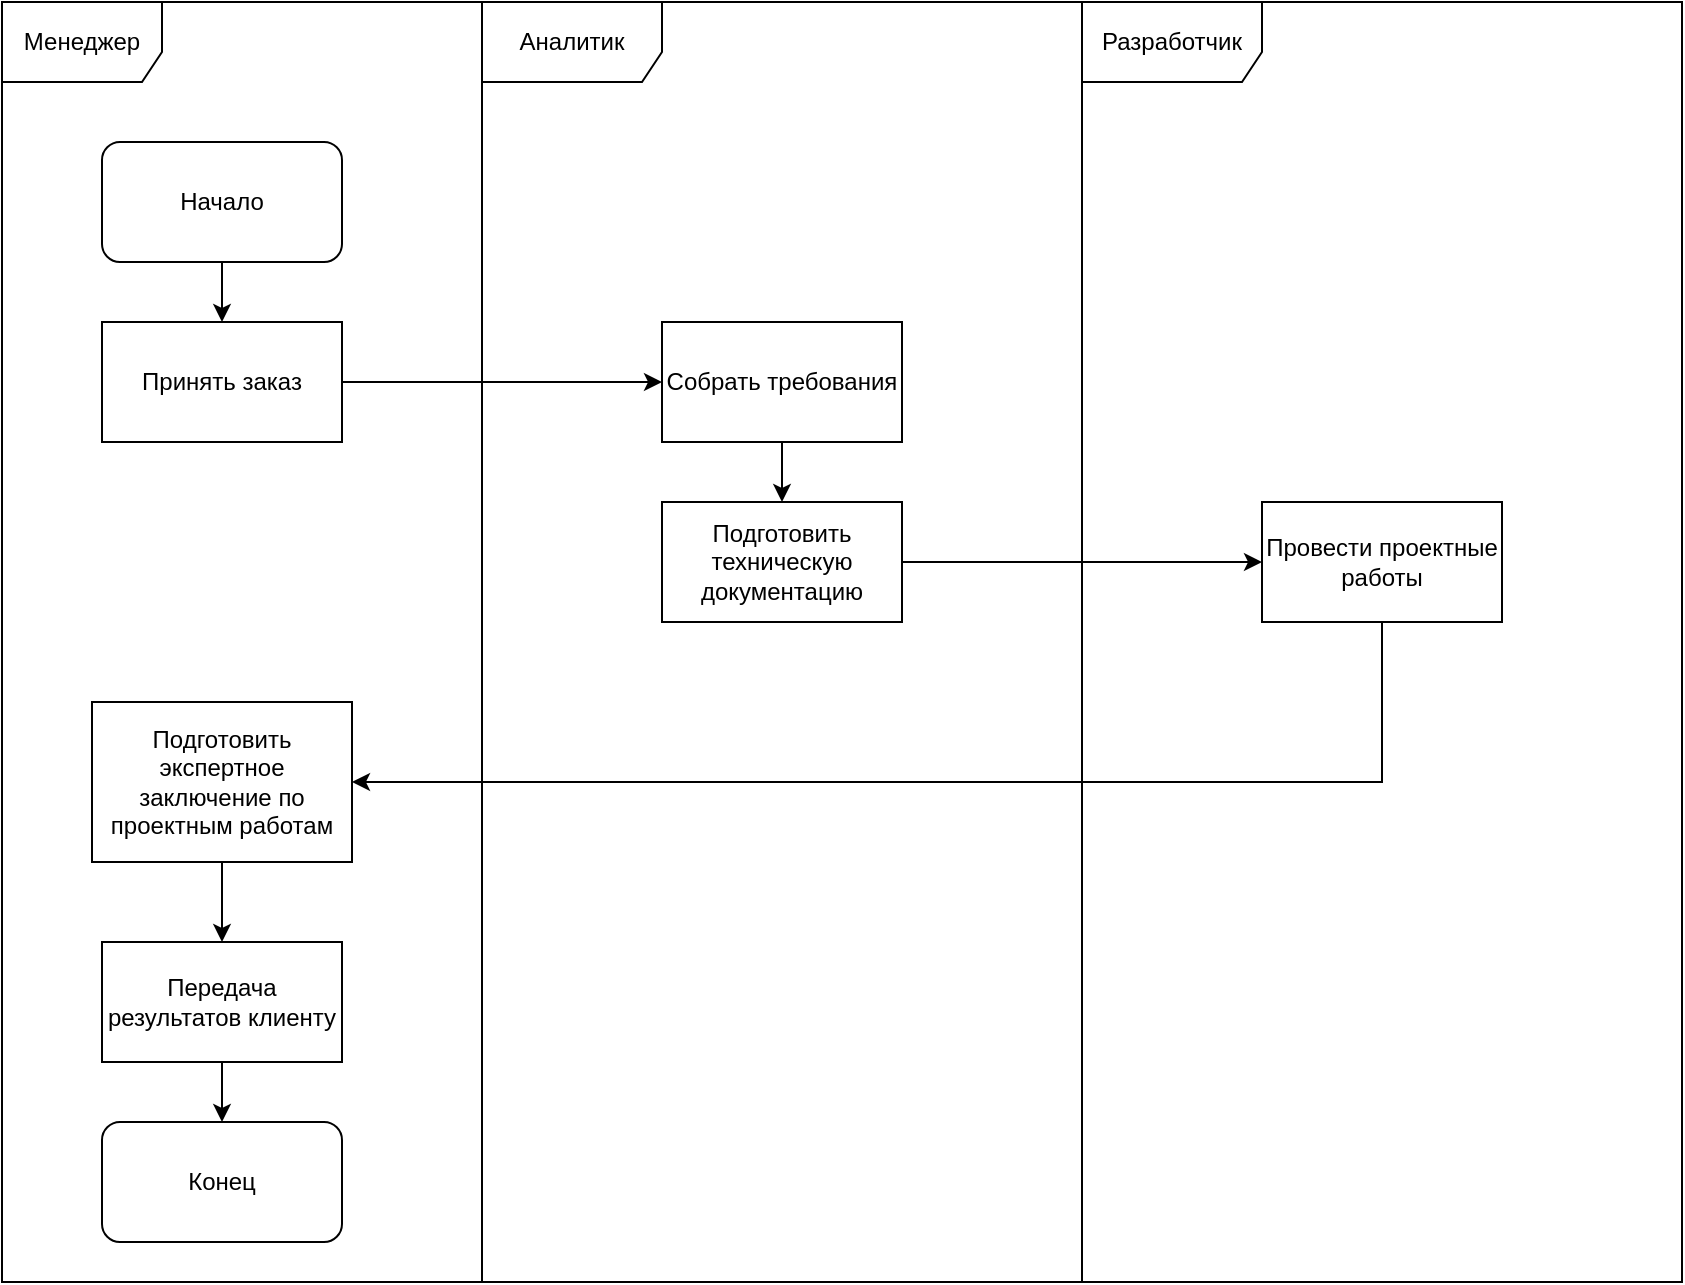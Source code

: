 <mxfile version="25.0.3" pages="4">
  <diagram id="4kocUjC3gK7QqpcRYJy3" name="Страница — 1">
    <mxGraphModel dx="1235" dy="667" grid="1" gridSize="10" guides="1" tooltips="1" connect="1" arrows="1" fold="1" page="1" pageScale="1" pageWidth="827" pageHeight="1169" math="0" shadow="0">
      <root>
        <mxCell id="0" />
        <mxCell id="1" parent="0" />
        <mxCell id="Qo8AyArdXjAKsg8u50yR-82" value="Менеджер" style="shape=umlFrame;whiteSpace=wrap;html=1;pointerEvents=0;width=80;height=40;" vertex="1" parent="1">
          <mxGeometry x="40" y="40" width="240" height="640" as="geometry" />
        </mxCell>
        <mxCell id="Qo8AyArdXjAKsg8u50yR-83" value="Аналитик" style="shape=umlFrame;whiteSpace=wrap;html=1;pointerEvents=0;width=90;height=40;" vertex="1" parent="1">
          <mxGeometry x="280" y="40" width="300" height="640" as="geometry" />
        </mxCell>
        <mxCell id="bPKFqzvQ_HC0a687DSSv-1" style="edgeStyle=orthogonalEdgeStyle;rounded=0;orthogonalLoop=1;jettySize=auto;html=1;entryX=0.5;entryY=0;entryDx=0;entryDy=0;" edge="1" parent="1" source="Qo8AyArdXjAKsg8u50yR-84" target="Qo8AyArdXjAKsg8u50yR-86">
          <mxGeometry relative="1" as="geometry" />
        </mxCell>
        <mxCell id="Qo8AyArdXjAKsg8u50yR-84" value="Начало" style="rounded=1;whiteSpace=wrap;html=1;" vertex="1" parent="1">
          <mxGeometry x="90" y="110" width="120" height="60" as="geometry" />
        </mxCell>
        <mxCell id="bPKFqzvQ_HC0a687DSSv-2" style="edgeStyle=orthogonalEdgeStyle;rounded=0;orthogonalLoop=1;jettySize=auto;html=1;entryX=0;entryY=0.5;entryDx=0;entryDy=0;" edge="1" parent="1" source="Qo8AyArdXjAKsg8u50yR-86" target="Qo8AyArdXjAKsg8u50yR-87">
          <mxGeometry relative="1" as="geometry" />
        </mxCell>
        <mxCell id="Qo8AyArdXjAKsg8u50yR-86" value="Принять заказ" style="rounded=0;whiteSpace=wrap;html=1;" vertex="1" parent="1">
          <mxGeometry x="90" y="200" width="120" height="60" as="geometry" />
        </mxCell>
        <mxCell id="bPKFqzvQ_HC0a687DSSv-3" style="edgeStyle=orthogonalEdgeStyle;rounded=0;orthogonalLoop=1;jettySize=auto;html=1;entryX=0.5;entryY=0;entryDx=0;entryDy=0;" edge="1" parent="1" source="Qo8AyArdXjAKsg8u50yR-87" target="Qo8AyArdXjAKsg8u50yR-91">
          <mxGeometry relative="1" as="geometry" />
        </mxCell>
        <mxCell id="Qo8AyArdXjAKsg8u50yR-87" value="Собрать требования" style="rounded=0;whiteSpace=wrap;html=1;" vertex="1" parent="1">
          <mxGeometry x="370" y="200" width="120" height="60" as="geometry" />
        </mxCell>
        <mxCell id="Qo8AyArdXjAKsg8u50yR-88" value="Разработчик" style="shape=umlFrame;whiteSpace=wrap;html=1;pointerEvents=0;width=90;height=40;" vertex="1" parent="1">
          <mxGeometry x="580" y="40" width="300" height="640" as="geometry" />
        </mxCell>
        <mxCell id="bPKFqzvQ_HC0a687DSSv-4" style="edgeStyle=orthogonalEdgeStyle;rounded=0;orthogonalLoop=1;jettySize=auto;html=1;entryX=0;entryY=0.5;entryDx=0;entryDy=0;" edge="1" parent="1" source="Qo8AyArdXjAKsg8u50yR-91" target="Qo8AyArdXjAKsg8u50yR-92">
          <mxGeometry relative="1" as="geometry" />
        </mxCell>
        <mxCell id="Qo8AyArdXjAKsg8u50yR-91" value="Подготовить техническую документацию" style="rounded=0;whiteSpace=wrap;html=1;" vertex="1" parent="1">
          <mxGeometry x="370" y="290" width="120" height="60" as="geometry" />
        </mxCell>
        <mxCell id="Qo8AyArdXjAKsg8u50yR-94" style="edgeStyle=orthogonalEdgeStyle;rounded=0;orthogonalLoop=1;jettySize=auto;html=1;entryX=1;entryY=0.5;entryDx=0;entryDy=0;" edge="1" parent="1" source="Qo8AyArdXjAKsg8u50yR-92" target="Qo8AyArdXjAKsg8u50yR-93">
          <mxGeometry relative="1" as="geometry">
            <Array as="points">
              <mxPoint x="730" y="430" />
            </Array>
          </mxGeometry>
        </mxCell>
        <mxCell id="Qo8AyArdXjAKsg8u50yR-92" value="Провести проектные работы" style="rounded=0;whiteSpace=wrap;html=1;" vertex="1" parent="1">
          <mxGeometry x="670" y="290" width="120" height="60" as="geometry" />
        </mxCell>
        <mxCell id="bPKFqzvQ_HC0a687DSSv-5" style="edgeStyle=orthogonalEdgeStyle;rounded=0;orthogonalLoop=1;jettySize=auto;html=1;" edge="1" parent="1" source="Qo8AyArdXjAKsg8u50yR-93" target="Qo8AyArdXjAKsg8u50yR-96">
          <mxGeometry relative="1" as="geometry" />
        </mxCell>
        <mxCell id="Qo8AyArdXjAKsg8u50yR-93" value="Подготовить экспертное заключение по проектным работам" style="rounded=0;whiteSpace=wrap;html=1;" vertex="1" parent="1">
          <mxGeometry x="85" y="390" width="130" height="80" as="geometry" />
        </mxCell>
        <mxCell id="bPKFqzvQ_HC0a687DSSv-6" style="edgeStyle=orthogonalEdgeStyle;rounded=0;orthogonalLoop=1;jettySize=auto;html=1;" edge="1" parent="1" source="Qo8AyArdXjAKsg8u50yR-96" target="Qo8AyArdXjAKsg8u50yR-97">
          <mxGeometry relative="1" as="geometry" />
        </mxCell>
        <mxCell id="Qo8AyArdXjAKsg8u50yR-96" value="Передача результатов клиенту" style="rounded=0;whiteSpace=wrap;html=1;" vertex="1" parent="1">
          <mxGeometry x="90" y="510" width="120" height="60" as="geometry" />
        </mxCell>
        <mxCell id="Qo8AyArdXjAKsg8u50yR-97" value="Конец" style="rounded=1;whiteSpace=wrap;html=1;" vertex="1" parent="1">
          <mxGeometry x="90" y="600" width="120" height="60" as="geometry" />
        </mxCell>
      </root>
    </mxGraphModel>
  </diagram>
  <diagram id="C0V6rc_OxnhAXOuTMIgW" name="Страница — 2">
    <mxGraphModel dx="281" dy="554" grid="1" gridSize="10" guides="1" tooltips="1" connect="1" arrows="1" fold="1" page="1" pageScale="1" pageWidth="827" pageHeight="1169" math="0" shadow="0">
      <root>
        <mxCell id="0" />
        <mxCell id="1" parent="0" />
        <mxCell id="VlosEoEFwkqJ0i4Mnzit-7" value="" style="edgeStyle=orthogonalEdgeStyle;rounded=0;orthogonalLoop=1;jettySize=auto;html=1;" edge="1" parent="1" source="VlosEoEFwkqJ0i4Mnzit-1" target="VlosEoEFwkqJ0i4Mnzit-2">
          <mxGeometry relative="1" as="geometry" />
        </mxCell>
        <mxCell id="VlosEoEFwkqJ0i4Mnzit-1" value="Начало" style="rounded=1;whiteSpace=wrap;html=1;" vertex="1" parent="1">
          <mxGeometry x="230" y="90" width="120" height="60" as="geometry" />
        </mxCell>
        <mxCell id="VlosEoEFwkqJ0i4Mnzit-8" value="" style="edgeStyle=orthogonalEdgeStyle;rounded=0;orthogonalLoop=1;jettySize=auto;html=1;" edge="1" parent="1" source="VlosEoEFwkqJ0i4Mnzit-2" target="VlosEoEFwkqJ0i4Mnzit-3">
          <mxGeometry relative="1" as="geometry" />
        </mxCell>
        <mxCell id="VlosEoEFwkqJ0i4Mnzit-2" value="Сбор информации о проекте" style="rounded=0;whiteSpace=wrap;html=1;" vertex="1" parent="1">
          <mxGeometry x="230" y="190" width="120" height="60" as="geometry" />
        </mxCell>
        <mxCell id="VlosEoEFwkqJ0i4Mnzit-9" value="" style="edgeStyle=orthogonalEdgeStyle;rounded=0;orthogonalLoop=1;jettySize=auto;html=1;" edge="1" parent="1" source="VlosEoEFwkqJ0i4Mnzit-3" target="VlosEoEFwkqJ0i4Mnzit-4">
          <mxGeometry relative="1" as="geometry" />
        </mxCell>
        <mxCell id="VlosEoEFwkqJ0i4Mnzit-3" value="Оформление договора" style="rounded=0;whiteSpace=wrap;html=1;" vertex="1" parent="1">
          <mxGeometry x="230" y="290" width="120" height="60" as="geometry" />
        </mxCell>
        <mxCell id="VlosEoEFwkqJ0i4Mnzit-10" value="" style="edgeStyle=orthogonalEdgeStyle;rounded=0;orthogonalLoop=1;jettySize=auto;html=1;" edge="1" parent="1" source="VlosEoEFwkqJ0i4Mnzit-4" target="VlosEoEFwkqJ0i4Mnzit-5">
          <mxGeometry relative="1" as="geometry" />
        </mxCell>
        <mxCell id="VlosEoEFwkqJ0i4Mnzit-4" value="Подтверждение заказа клиентом" style="rounded=0;whiteSpace=wrap;html=1;" vertex="1" parent="1">
          <mxGeometry x="230" y="390" width="120" height="60" as="geometry" />
        </mxCell>
        <mxCell id="VlosEoEFwkqJ0i4Mnzit-5" value="Конец" style="rounded=1;whiteSpace=wrap;html=1;" vertex="1" parent="1">
          <mxGeometry x="230" y="490" width="120" height="60" as="geometry" />
        </mxCell>
        <mxCell id="VlosEoEFwkqJ0i4Mnzit-11" value="Декомпозиция &quot;Принять заказ&quot;" style="text;html=1;align=center;verticalAlign=middle;resizable=0;points=[];autosize=1;strokeColor=none;fillColor=none;" vertex="1" parent="1">
          <mxGeometry x="140" y="28" width="200" height="30" as="geometry" />
        </mxCell>
      </root>
    </mxGraphModel>
  </diagram>
  <diagram id="PD8H5qqZCH6s-uMmAZMz" name="Страница — 3">
    <mxGraphModel dx="281" dy="554" grid="1" gridSize="10" guides="1" tooltips="1" connect="1" arrows="1" fold="1" page="1" pageScale="1" pageWidth="827" pageHeight="1169" math="0" shadow="0">
      <root>
        <mxCell id="0" />
        <mxCell id="1" parent="0" />
        <mxCell id="9Iouj35pk1fvF2cY8ah9-1" value="&lt;span style=&quot;color: rgb(0, 0, 0); font-family: Helvetica; font-size: 12px; font-style: normal; font-variant-ligatures: normal; font-variant-caps: normal; font-weight: 400; letter-spacing: normal; orphans: 2; text-align: center; text-indent: 0px; text-transform: none; widows: 2; word-spacing: 0px; -webkit-text-stroke-width: 0px; white-space: nowrap; background-color: rgb(251, 251, 251); text-decoration-thickness: initial; text-decoration-style: initial; text-decoration-color: initial; display: inline !important; float: none;&quot;&gt;Декомпозиция &quot;Провести проектные работы&quot;&lt;/span&gt;" style="text;whiteSpace=wrap;html=1;" vertex="1" parent="1">
          <mxGeometry x="40" y="30" width="210" height="40" as="geometry" />
        </mxCell>
        <mxCell id="cFM8AZydmGnrdsdTDdAm-1" value="" style="edgeStyle=orthogonalEdgeStyle;rounded=0;orthogonalLoop=1;jettySize=auto;html=1;" edge="1" parent="1" source="cFM8AZydmGnrdsdTDdAm-2" target="cFM8AZydmGnrdsdTDdAm-4">
          <mxGeometry relative="1" as="geometry" />
        </mxCell>
        <mxCell id="cFM8AZydmGnrdsdTDdAm-2" value="Начало" style="rounded=1;whiteSpace=wrap;html=1;" vertex="1" parent="1">
          <mxGeometry x="100" y="80" width="120" height="60" as="geometry" />
        </mxCell>
        <mxCell id="cFM8AZydmGnrdsdTDdAm-3" value="" style="edgeStyle=orthogonalEdgeStyle;rounded=0;orthogonalLoop=1;jettySize=auto;html=1;" edge="1" parent="1" source="cFM8AZydmGnrdsdTDdAm-4" target="cFM8AZydmGnrdsdTDdAm-6">
          <mxGeometry relative="1" as="geometry" />
        </mxCell>
        <mxCell id="cFM8AZydmGnrdsdTDdAm-4" value="Разработка плана проекта" style="rounded=0;whiteSpace=wrap;html=1;" vertex="1" parent="1">
          <mxGeometry x="100" y="180" width="120" height="60" as="geometry" />
        </mxCell>
        <mxCell id="cFM8AZydmGnrdsdTDdAm-5" value="" style="edgeStyle=orthogonalEdgeStyle;rounded=0;orthogonalLoop=1;jettySize=auto;html=1;" edge="1" parent="1" source="cFM8AZydmGnrdsdTDdAm-6" target="cFM8AZydmGnrdsdTDdAm-8">
          <mxGeometry relative="1" as="geometry" />
        </mxCell>
        <mxCell id="cFM8AZydmGnrdsdTDdAm-6" value="Распределение задач" style="rounded=0;whiteSpace=wrap;html=1;" vertex="1" parent="1">
          <mxGeometry x="100" y="280" width="120" height="60" as="geometry" />
        </mxCell>
        <mxCell id="cFM8AZydmGnrdsdTDdAm-13" value="" style="edgeStyle=orthogonalEdgeStyle;rounded=0;orthogonalLoop=1;jettySize=auto;html=1;" edge="1" parent="1" source="cFM8AZydmGnrdsdTDdAm-8" target="cFM8AZydmGnrdsdTDdAm-12">
          <mxGeometry relative="1" as="geometry" />
        </mxCell>
        <mxCell id="cFM8AZydmGnrdsdTDdAm-8" value="Выполнение проектных работ" style="rounded=0;whiteSpace=wrap;html=1;" vertex="1" parent="1">
          <mxGeometry x="100" y="380" width="120" height="60" as="geometry" />
        </mxCell>
        <mxCell id="cFM8AZydmGnrdsdTDdAm-9" value="Конец" style="rounded=1;whiteSpace=wrap;html=1;" vertex="1" parent="1">
          <mxGeometry x="100" y="584.5" width="120" height="60" as="geometry" />
        </mxCell>
        <mxCell id="cFM8AZydmGnrdsdTDdAm-14" value="" style="edgeStyle=orthogonalEdgeStyle;rounded=0;orthogonalLoop=1;jettySize=auto;html=1;" edge="1" parent="1" source="cFM8AZydmGnrdsdTDdAm-12" target="cFM8AZydmGnrdsdTDdAm-9">
          <mxGeometry relative="1" as="geometry" />
        </mxCell>
        <mxCell id="cFM8AZydmGnrdsdTDdAm-12" value="Контроль за выполнением работ" style="rounded=0;whiteSpace=wrap;html=1;" vertex="1" parent="1">
          <mxGeometry x="100" y="480" width="120" height="60" as="geometry" />
        </mxCell>
      </root>
    </mxGraphModel>
  </diagram>
  <diagram id="EswH1JOM9_FkKTHTGpRQ" name="Страница — 4">
    <mxGraphModel dx="281" dy="554" grid="1" gridSize="10" guides="1" tooltips="1" connect="1" arrows="1" fold="1" page="1" pageScale="1" pageWidth="827" pageHeight="1169" math="0" shadow="0">
      <root>
        <mxCell id="0" />
        <mxCell id="1" parent="0" />
        <mxCell id="nWdatzfOYM05qoG1Zcd8-1" value="&lt;span style=&quot;color: rgb(0, 0, 0); font-family: Helvetica; font-size: 12px; font-style: normal; font-variant-ligatures: normal; font-variant-caps: normal; font-weight: 400; letter-spacing: normal; orphans: 2; text-align: center; text-indent: 0px; text-transform: none; widows: 2; word-spacing: 0px; -webkit-text-stroke-width: 0px; white-space: nowrap; background-color: rgb(251, 251, 251); text-decoration-thickness: initial; text-decoration-style: initial; text-decoration-color: initial; display: inline !important; float: none;&quot;&gt;Декомпозиция &quot;Получить экспертное заключение по проектным работам&quot;&lt;/span&gt;" style="text;whiteSpace=wrap;html=1;" vertex="1" parent="1">
          <mxGeometry x="50" y="50" width="290" height="40" as="geometry" />
        </mxCell>
        <mxCell id="rKcme4KR2-k8sNW2SLP8-1" value="" style="edgeStyle=orthogonalEdgeStyle;rounded=0;orthogonalLoop=1;jettySize=auto;html=1;" edge="1" parent="1" source="rKcme4KR2-k8sNW2SLP8-2" target="rKcme4KR2-k8sNW2SLP8-4">
          <mxGeometry relative="1" as="geometry" />
        </mxCell>
        <mxCell id="rKcme4KR2-k8sNW2SLP8-2" value="Начало" style="rounded=1;whiteSpace=wrap;html=1;" vertex="1" parent="1">
          <mxGeometry x="130" y="120" width="120" height="60" as="geometry" />
        </mxCell>
        <mxCell id="rKcme4KR2-k8sNW2SLP8-3" value="" style="edgeStyle=orthogonalEdgeStyle;rounded=0;orthogonalLoop=1;jettySize=auto;html=1;" edge="1" parent="1" source="rKcme4KR2-k8sNW2SLP8-4" target="rKcme4KR2-k8sNW2SLP8-6">
          <mxGeometry relative="1" as="geometry" />
        </mxCell>
        <mxCell id="rKcme4KR2-k8sNW2SLP8-4" value="Подготовка материалов для экспертизы" style="rounded=0;whiteSpace=wrap;html=1;" vertex="1" parent="1">
          <mxGeometry x="130" y="220" width="120" height="60" as="geometry" />
        </mxCell>
        <mxCell id="rKcme4KR2-k8sNW2SLP8-5" value="" style="edgeStyle=orthogonalEdgeStyle;rounded=0;orthogonalLoop=1;jettySize=auto;html=1;" edge="1" parent="1" source="rKcme4KR2-k8sNW2SLP8-6" target="rKcme4KR2-k8sNW2SLP8-8">
          <mxGeometry relative="1" as="geometry" />
        </mxCell>
        <mxCell id="rKcme4KR2-k8sNW2SLP8-6" value="Проведение экспертизы" style="rounded=0;whiteSpace=wrap;html=1;" vertex="1" parent="1">
          <mxGeometry x="130" y="320" width="120" height="60" as="geometry" />
        </mxCell>
        <mxCell id="rKcme4KR2-k8sNW2SLP8-7" value="" style="edgeStyle=orthogonalEdgeStyle;rounded=0;orthogonalLoop=1;jettySize=auto;html=1;" edge="1" parent="1" source="rKcme4KR2-k8sNW2SLP8-8" target="rKcme4KR2-k8sNW2SLP8-9">
          <mxGeometry relative="1" as="geometry" />
        </mxCell>
        <mxCell id="rKcme4KR2-k8sNW2SLP8-8" value="Получение заключения" style="rounded=0;whiteSpace=wrap;html=1;" vertex="1" parent="1">
          <mxGeometry x="130" y="420" width="120" height="60" as="geometry" />
        </mxCell>
        <mxCell id="rKcme4KR2-k8sNW2SLP8-9" value="Конец" style="rounded=1;whiteSpace=wrap;html=1;" vertex="1" parent="1">
          <mxGeometry x="130" y="520" width="120" height="60" as="geometry" />
        </mxCell>
      </root>
    </mxGraphModel>
  </diagram>
</mxfile>
